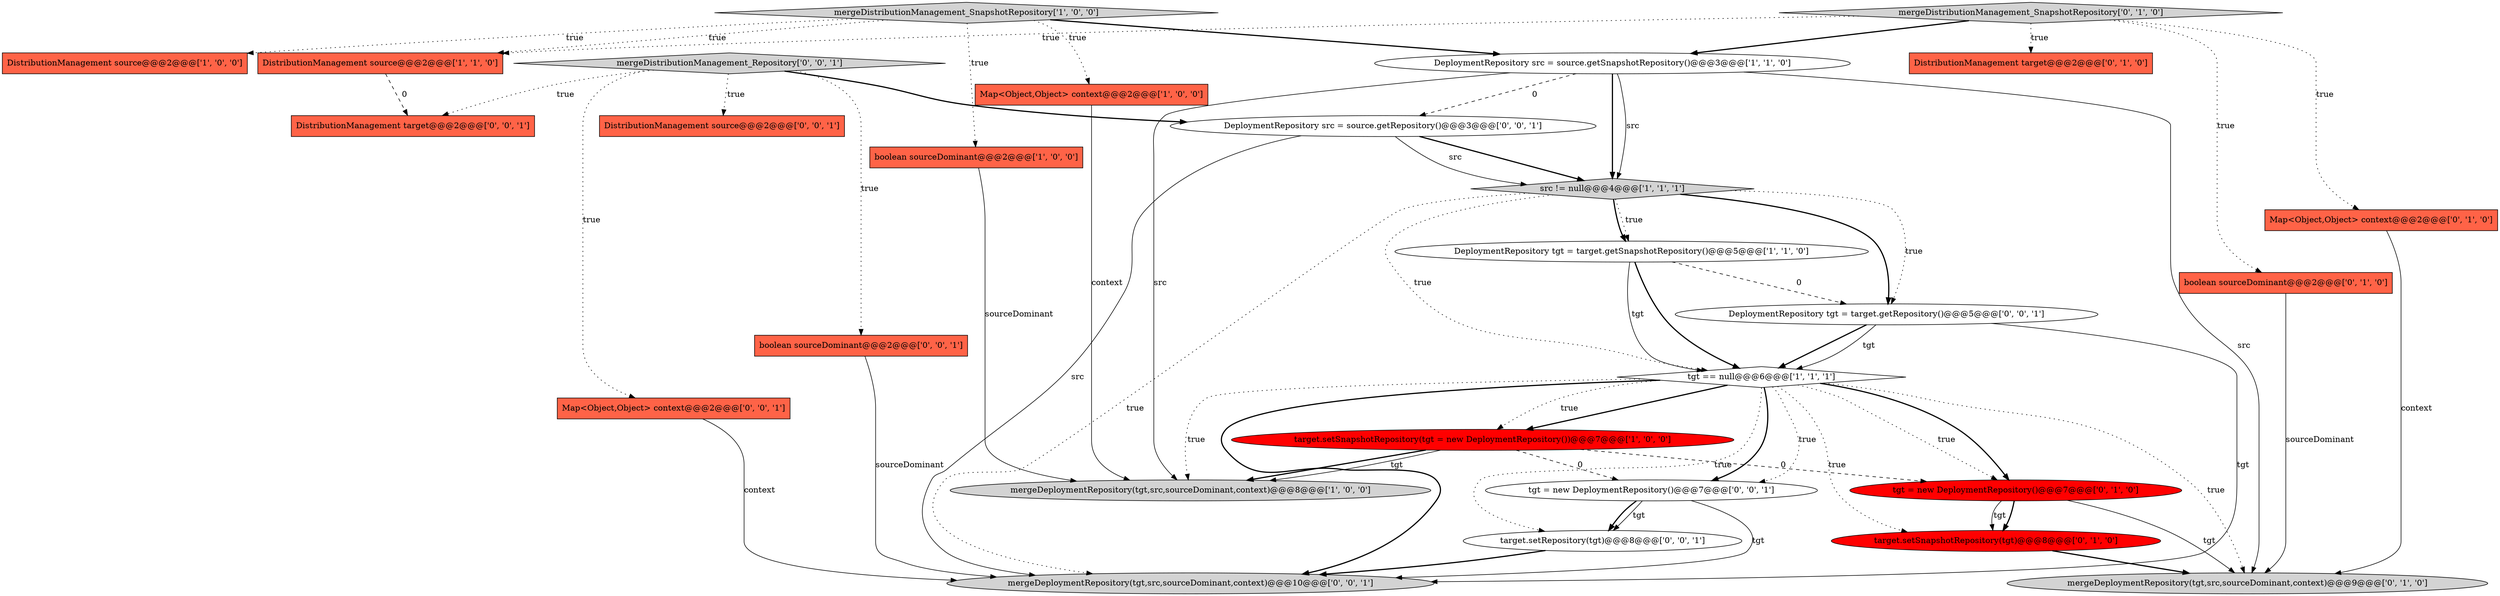 digraph {
14 [style = filled, label = "tgt = new DeploymentRepository()@@@7@@@['0', '1', '0']", fillcolor = red, shape = ellipse image = "AAA1AAABBB2BBB"];
3 [style = filled, label = "Map<Object,Object> context@@@2@@@['1', '0', '0']", fillcolor = tomato, shape = box image = "AAA0AAABBB1BBB"];
11 [style = filled, label = "mergeDeploymentRepository(tgt,src,sourceDominant,context)@@@9@@@['0', '1', '0']", fillcolor = lightgray, shape = ellipse image = "AAA0AAABBB2BBB"];
4 [style = filled, label = "DistributionManagement source@@@2@@@['1', '0', '0']", fillcolor = tomato, shape = box image = "AAA0AAABBB1BBB"];
22 [style = filled, label = "tgt = new DeploymentRepository()@@@7@@@['0', '0', '1']", fillcolor = white, shape = ellipse image = "AAA0AAABBB3BBB"];
9 [style = filled, label = "src != null@@@4@@@['1', '1', '1']", fillcolor = lightgray, shape = diamond image = "AAA0AAABBB1BBB"];
24 [style = filled, label = "DistributionManagement target@@@2@@@['0', '0', '1']", fillcolor = tomato, shape = box image = "AAA0AAABBB3BBB"];
18 [style = filled, label = "DistributionManagement source@@@2@@@['0', '0', '1']", fillcolor = tomato, shape = box image = "AAA0AAABBB3BBB"];
6 [style = filled, label = "boolean sourceDominant@@@2@@@['1', '0', '0']", fillcolor = tomato, shape = box image = "AAA0AAABBB1BBB"];
7 [style = filled, label = "DistributionManagement source@@@2@@@['1', '1', '0']", fillcolor = tomato, shape = box image = "AAA0AAABBB1BBB"];
12 [style = filled, label = "DistributionManagement target@@@2@@@['0', '1', '0']", fillcolor = tomato, shape = box image = "AAA0AAABBB2BBB"];
19 [style = filled, label = "boolean sourceDominant@@@2@@@['0', '0', '1']", fillcolor = tomato, shape = box image = "AAA0AAABBB3BBB"];
16 [style = filled, label = "target.setSnapshotRepository(tgt)@@@8@@@['0', '1', '0']", fillcolor = red, shape = ellipse image = "AAA1AAABBB2BBB"];
26 [style = filled, label = "mergeDeploymentRepository(tgt,src,sourceDominant,context)@@@10@@@['0', '0', '1']", fillcolor = lightgray, shape = ellipse image = "AAA0AAABBB3BBB"];
15 [style = filled, label = "Map<Object,Object> context@@@2@@@['0', '1', '0']", fillcolor = tomato, shape = box image = "AAA0AAABBB2BBB"];
1 [style = filled, label = "tgt == null@@@6@@@['1', '1', '1']", fillcolor = white, shape = diamond image = "AAA0AAABBB1BBB"];
8 [style = filled, label = "target.setSnapshotRepository(tgt = new DeploymentRepository())@@@7@@@['1', '0', '0']", fillcolor = red, shape = ellipse image = "AAA1AAABBB1BBB"];
5 [style = filled, label = "DeploymentRepository src = source.getSnapshotRepository()@@@3@@@['1', '1', '0']", fillcolor = white, shape = ellipse image = "AAA0AAABBB1BBB"];
0 [style = filled, label = "mergeDistributionManagement_SnapshotRepository['1', '0', '0']", fillcolor = lightgray, shape = diamond image = "AAA0AAABBB1BBB"];
2 [style = filled, label = "mergeDeploymentRepository(tgt,src,sourceDominant,context)@@@8@@@['1', '0', '0']", fillcolor = lightgray, shape = ellipse image = "AAA0AAABBB1BBB"];
21 [style = filled, label = "Map<Object,Object> context@@@2@@@['0', '0', '1']", fillcolor = tomato, shape = box image = "AAA0AAABBB3BBB"];
10 [style = filled, label = "DeploymentRepository tgt = target.getSnapshotRepository()@@@5@@@['1', '1', '0']", fillcolor = white, shape = ellipse image = "AAA0AAABBB1BBB"];
23 [style = filled, label = "target.setRepository(tgt)@@@8@@@['0', '0', '1']", fillcolor = white, shape = ellipse image = "AAA0AAABBB3BBB"];
25 [style = filled, label = "DeploymentRepository tgt = target.getRepository()@@@5@@@['0', '0', '1']", fillcolor = white, shape = ellipse image = "AAA0AAABBB3BBB"];
17 [style = filled, label = "mergeDistributionManagement_SnapshotRepository['0', '1', '0']", fillcolor = lightgray, shape = diamond image = "AAA0AAABBB2BBB"];
13 [style = filled, label = "boolean sourceDominant@@@2@@@['0', '1', '0']", fillcolor = tomato, shape = box image = "AAA0AAABBB2BBB"];
20 [style = filled, label = "mergeDistributionManagement_Repository['0', '0', '1']", fillcolor = lightgray, shape = diamond image = "AAA0AAABBB3BBB"];
27 [style = filled, label = "DeploymentRepository src = source.getRepository()@@@3@@@['0', '0', '1']", fillcolor = white, shape = ellipse image = "AAA0AAABBB3BBB"];
14->16 [style = bold, label=""];
27->26 [style = solid, label="src"];
17->5 [style = bold, label=""];
9->26 [style = dotted, label="true"];
25->1 [style = bold, label=""];
1->8 [style = bold, label=""];
16->11 [style = bold, label=""];
5->9 [style = bold, label=""];
19->26 [style = solid, label="sourceDominant"];
21->26 [style = solid, label="context"];
20->24 [style = dotted, label="true"];
3->2 [style = solid, label="context"];
15->11 [style = solid, label="context"];
1->11 [style = dotted, label="true"];
27->9 [style = bold, label=""];
0->4 [style = dotted, label="true"];
1->22 [style = dotted, label="true"];
23->26 [style = bold, label=""];
25->26 [style = solid, label="tgt"];
22->26 [style = solid, label="tgt"];
20->21 [style = dotted, label="true"];
1->14 [style = dotted, label="true"];
9->10 [style = bold, label=""];
8->14 [style = dashed, label="0"];
1->26 [style = bold, label=""];
10->1 [style = solid, label="tgt"];
0->6 [style = dotted, label="true"];
5->2 [style = solid, label="src"];
22->23 [style = bold, label=""];
6->2 [style = solid, label="sourceDominant"];
5->9 [style = solid, label="src"];
9->25 [style = dotted, label="true"];
20->27 [style = bold, label=""];
1->22 [style = bold, label=""];
25->1 [style = solid, label="tgt"];
8->22 [style = dashed, label="0"];
5->27 [style = dashed, label="0"];
17->15 [style = dotted, label="true"];
8->2 [style = bold, label=""];
17->12 [style = dotted, label="true"];
7->24 [style = dashed, label="0"];
14->16 [style = solid, label="tgt"];
5->11 [style = solid, label="src"];
9->25 [style = bold, label=""];
9->1 [style = dotted, label="true"];
1->8 [style = dotted, label="true"];
20->18 [style = dotted, label="true"];
1->23 [style = dotted, label="true"];
1->14 [style = bold, label=""];
1->16 [style = dotted, label="true"];
17->7 [style = dotted, label="true"];
0->3 [style = dotted, label="true"];
20->19 [style = dotted, label="true"];
0->7 [style = dotted, label="true"];
14->11 [style = solid, label="tgt"];
13->11 [style = solid, label="sourceDominant"];
8->2 [style = solid, label="tgt"];
10->1 [style = bold, label=""];
9->10 [style = dotted, label="true"];
27->9 [style = solid, label="src"];
1->2 [style = dotted, label="true"];
17->13 [style = dotted, label="true"];
10->25 [style = dashed, label="0"];
22->23 [style = solid, label="tgt"];
0->5 [style = bold, label=""];
}
